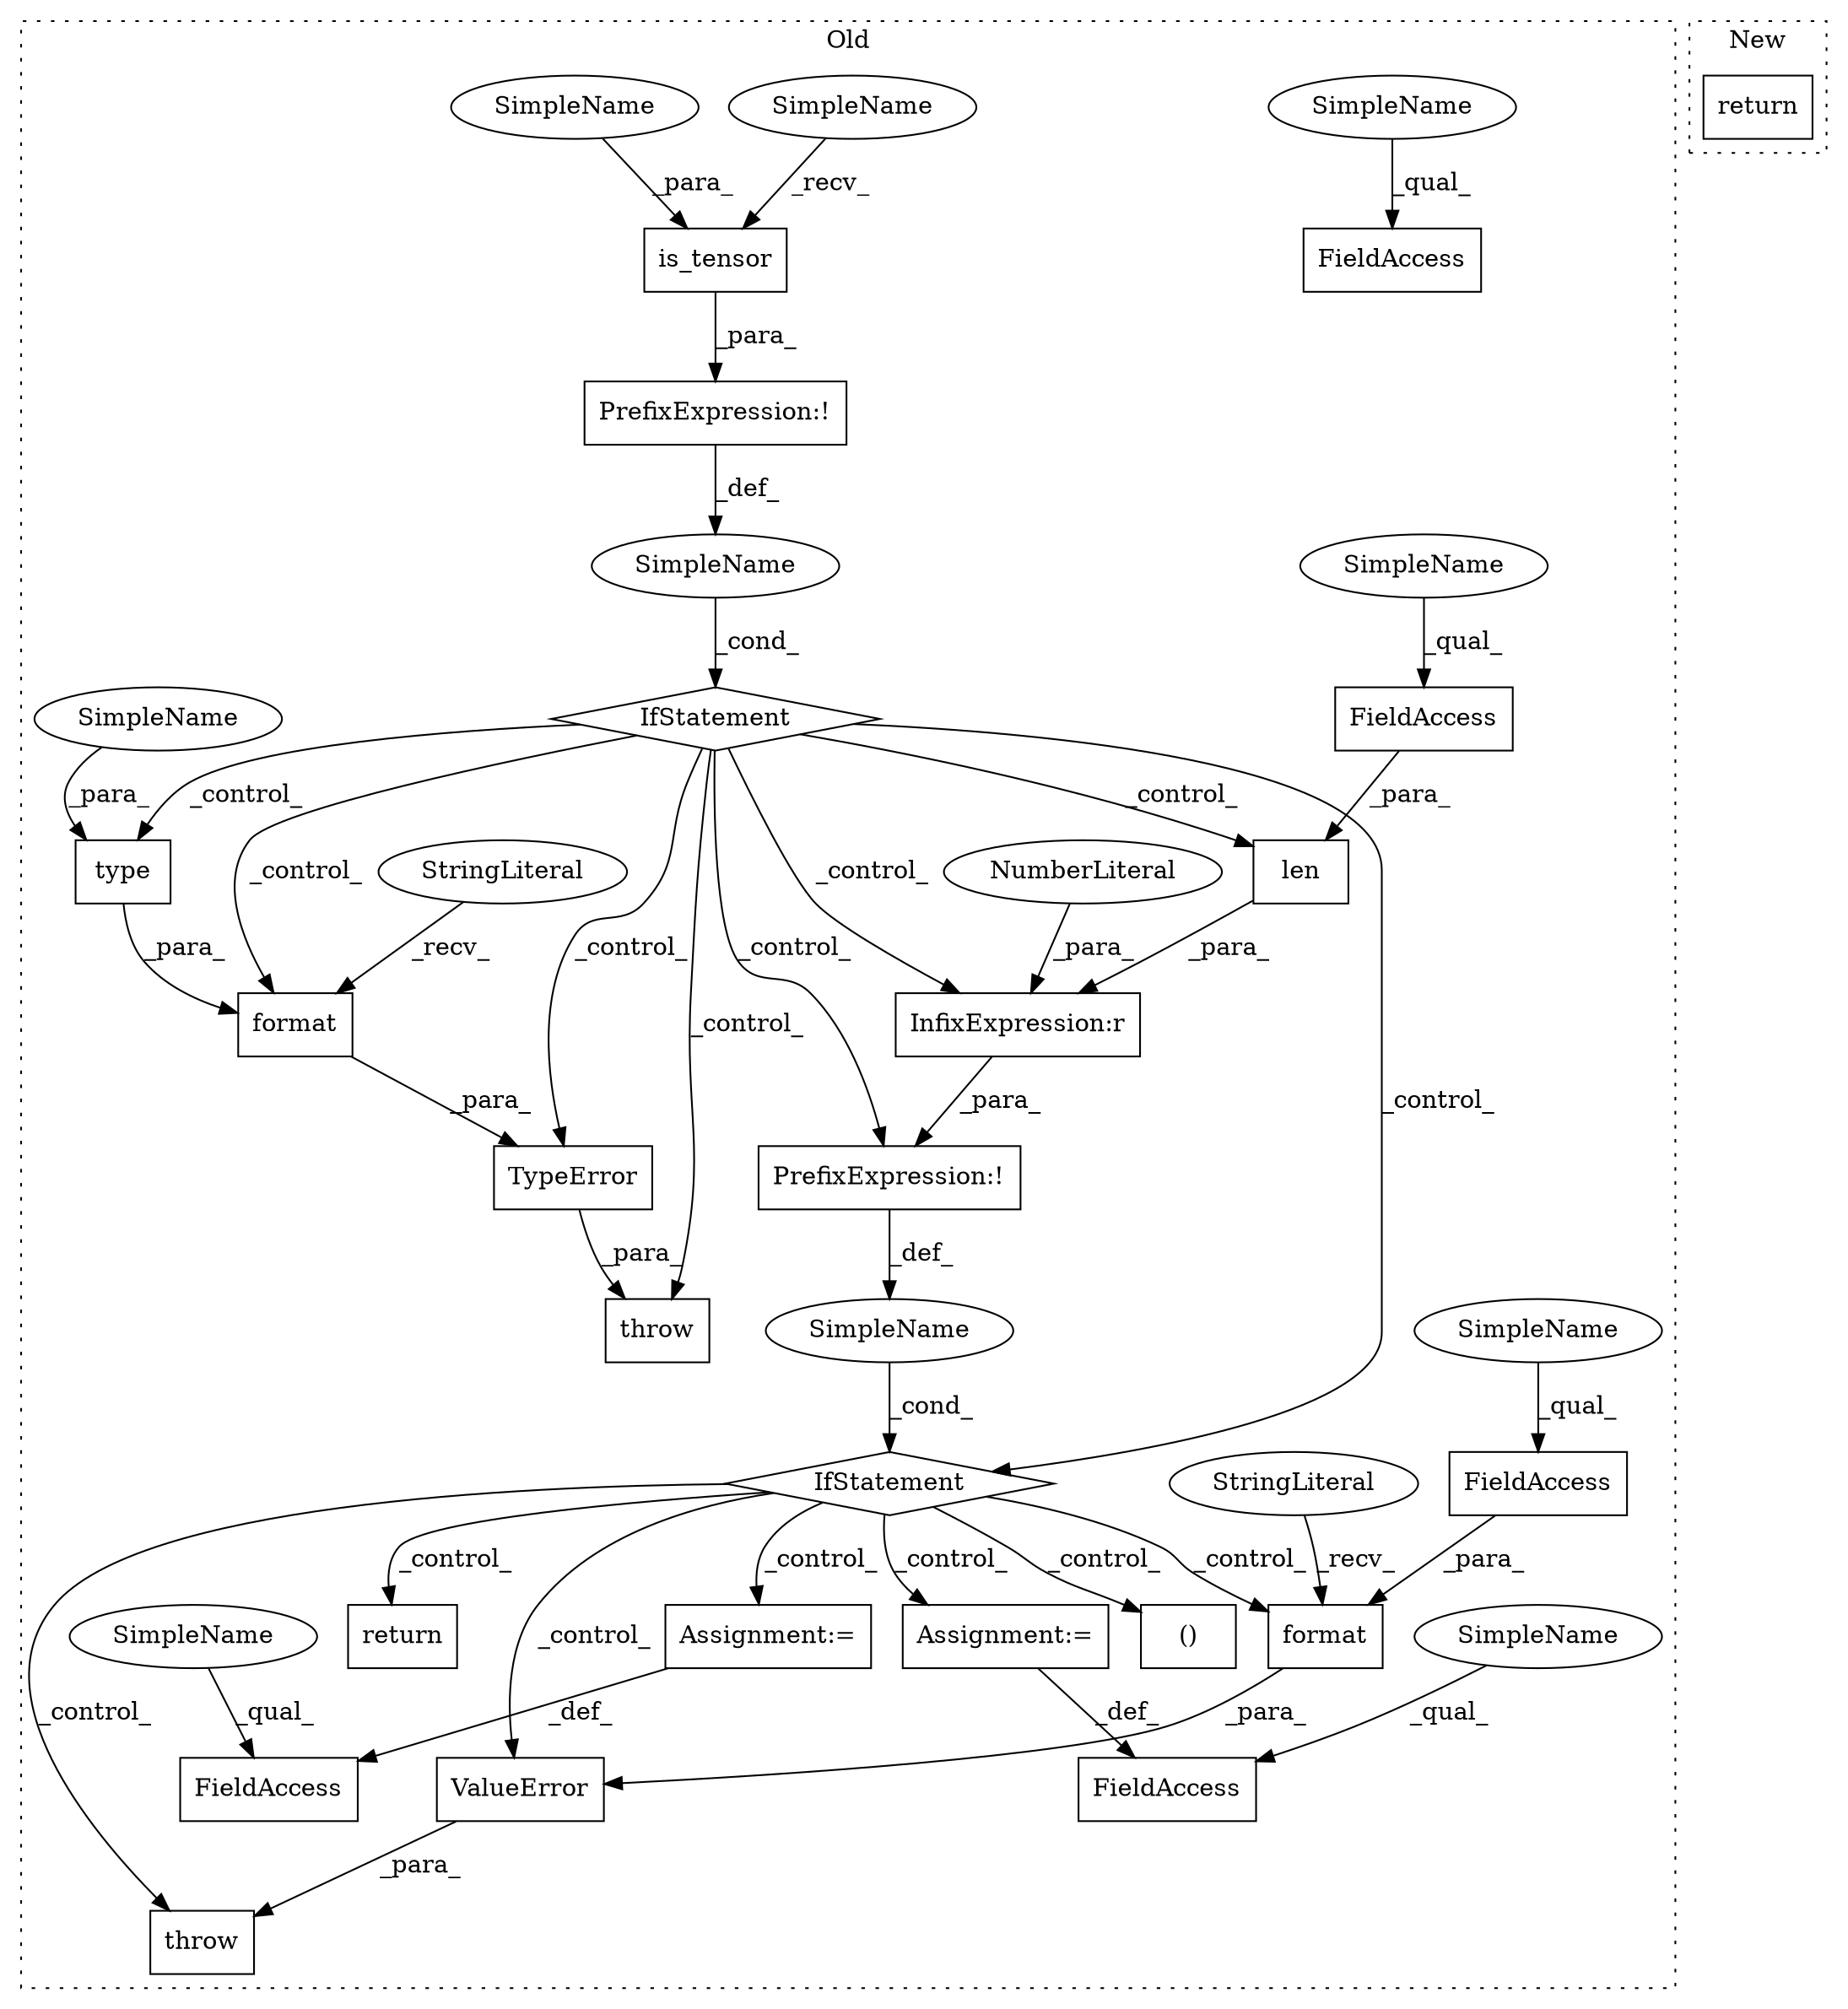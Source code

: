 digraph G {
subgraph cluster0 {
1 [label="is_tensor" a="32" s="4086,4101" l="10,1" shape="box"];
3 [label="IfStatement" a="25" s="4075,4102" l="4,2" shape="diamond"];
4 [label="Assignment:=" a="7" s="4352" l="1" shape="box"];
5 [label="SimpleName" a="42" s="" l="" shape="ellipse"];
6 [label="IfStatement" a="25" s="4203,4231" l="4,2" shape="diamond"];
7 [label="SimpleName" a="42" s="" l="" shape="ellipse"];
8 [label="PrefixExpression:!" a="38" s="4079" l="1" shape="box"];
9 [label="InfixExpression:r" a="27" s="4225" l="4" shape="box"];
10 [label="throw" a="53" s="4112" l="6" shape="box"];
11 [label="len" a="32" s="4209,4224" l="4,1" shape="box"];
12 [label="NumberLiteral" a="34" s="4229" l="1" shape="ellipse"];
13 [label="format" a="32" s="4171,4189" l="7,1" shape="box"];
14 [label="StringLiteral" a="45" s="4128" l="42" shape="ellipse"];
15 [label="()" a="106" s="4513" l="59" shape="box"];
16 [label="type" a="32" s="4178,4188" l="5,1" shape="box"];
17 [label="FieldAccess" a="22" s="4340" l="12" shape="box"];
18 [label="PrefixExpression:!" a="38" s="4207" l="1" shape="box"];
19 [label="format" a="32" s="4308,4326" l="7,1" shape="box"];
20 [label="StringLiteral" a="45" s="4258" l="49" shape="ellipse"];
21 [label="throw" a="53" s="4241" l="6" shape="box"];
22 [label="FieldAccess" a="22" s="4213" l="11" shape="box"];
23 [label="FieldAccess" a="22" s="4398" l="12" shape="box"];
24 [label="FieldAccess" a="22" s="4580" l="12" shape="box"];
25 [label="FieldAccess" a="22" s="4315" l="11" shape="box"];
26 [label="TypeError" a="32" s="4118,4190" l="10,1" shape="box"];
27 [label="ValueError" a="32" s="4247,4327" l="11,1" shape="box"];
28 [label="Assignment:=" a="7" s="4410" l="1" shape="box"];
29 [label="return" a="41" s="4645" l="7" shape="box"];
30 [label="SimpleName" a="42" s="4580" l="5" shape="ellipse"];
31 [label="SimpleName" a="42" s="4340" l="5" shape="ellipse"];
32 [label="SimpleName" a="42" s="4080" l="5" shape="ellipse"];
33 [label="SimpleName" a="42" s="4398" l="5" shape="ellipse"];
34 [label="SimpleName" a="42" s="4315" l="5" shape="ellipse"];
35 [label="SimpleName" a="42" s="4213" l="5" shape="ellipse"];
36 [label="SimpleName" a="42" s="4096" l="5" shape="ellipse"];
37 [label="SimpleName" a="42" s="4183" l="5" shape="ellipse"];
label = "Old";
style="dotted";
}
subgraph cluster1 {
2 [label="return" a="41" s="5023" l="7" shape="box"];
label = "New";
style="dotted";
}
1 -> 8 [label="_para_"];
3 -> 11 [label="_control_"];
3 -> 16 [label="_control_"];
3 -> 10 [label="_control_"];
3 -> 6 [label="_control_"];
3 -> 13 [label="_control_"];
3 -> 26 [label="_control_"];
3 -> 18 [label="_control_"];
3 -> 9 [label="_control_"];
4 -> 17 [label="_def_"];
5 -> 3 [label="_cond_"];
6 -> 15 [label="_control_"];
6 -> 21 [label="_control_"];
6 -> 27 [label="_control_"];
6 -> 29 [label="_control_"];
6 -> 19 [label="_control_"];
6 -> 28 [label="_control_"];
6 -> 4 [label="_control_"];
7 -> 6 [label="_cond_"];
8 -> 5 [label="_def_"];
9 -> 18 [label="_para_"];
11 -> 9 [label="_para_"];
12 -> 9 [label="_para_"];
13 -> 26 [label="_para_"];
14 -> 13 [label="_recv_"];
16 -> 13 [label="_para_"];
18 -> 7 [label="_def_"];
19 -> 27 [label="_para_"];
20 -> 19 [label="_recv_"];
22 -> 11 [label="_para_"];
25 -> 19 [label="_para_"];
26 -> 10 [label="_para_"];
27 -> 21 [label="_para_"];
28 -> 23 [label="_def_"];
30 -> 24 [label="_qual_"];
31 -> 17 [label="_qual_"];
32 -> 1 [label="_recv_"];
33 -> 23 [label="_qual_"];
34 -> 25 [label="_qual_"];
35 -> 22 [label="_qual_"];
36 -> 1 [label="_para_"];
37 -> 16 [label="_para_"];
}